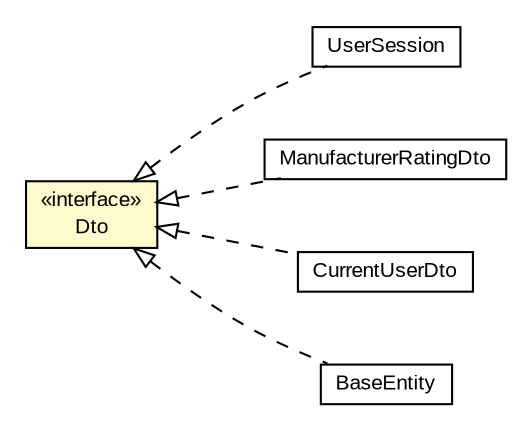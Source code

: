 #!/usr/local/bin/dot
#
# Class diagram 
# Generated by UMLGraph version R5_6-24-gf6e263 (http://www.umlgraph.org/)
#

digraph G {
	edge [fontname="arial",fontsize=10,labelfontname="arial",labelfontsize=10];
	node [fontname="arial",fontsize=10,shape=plaintext];
	nodesep=0.25;
	ranksep=0.5;
	rankdir=LR;
	// com.gwtplatform.carstore.server.dao.domain.UserSession
	c239141 [label=<<table title="com.gwtplatform.carstore.server.dao.domain.UserSession" border="0" cellborder="1" cellspacing="0" cellpadding="2" port="p" href="../../server/dao/domain/UserSession.html">
		<tr><td><table border="0" cellspacing="0" cellpadding="1">
<tr><td align="center" balign="center"> UserSession </td></tr>
		</table></td></tr>
		</table>>, URL="../../server/dao/domain/UserSession.html", fontname="arial", fontcolor="black", fontsize=10.0];
	// com.gwtplatform.carstore.shared.dto.ManufacturerRatingDto
	c239168 [label=<<table title="com.gwtplatform.carstore.shared.dto.ManufacturerRatingDto" border="0" cellborder="1" cellspacing="0" cellpadding="2" port="p" href="./ManufacturerRatingDto.html">
		<tr><td><table border="0" cellspacing="0" cellpadding="1">
<tr><td align="center" balign="center"> ManufacturerRatingDto </td></tr>
		</table></td></tr>
		</table>>, URL="./ManufacturerRatingDto.html", fontname="arial", fontcolor="black", fontsize=10.0];
	// com.gwtplatform.carstore.shared.dto.Dto
	c239170 [label=<<table title="com.gwtplatform.carstore.shared.dto.Dto" border="0" cellborder="1" cellspacing="0" cellpadding="2" port="p" bgcolor="lemonChiffon" href="./Dto.html">
		<tr><td><table border="0" cellspacing="0" cellpadding="1">
<tr><td align="center" balign="center"> &#171;interface&#187; </td></tr>
<tr><td align="center" balign="center"> Dto </td></tr>
		</table></td></tr>
		</table>>, URL="./Dto.html", fontname="arial", fontcolor="black", fontsize=10.0];
	// com.gwtplatform.carstore.shared.dto.CurrentUserDto
	c239171 [label=<<table title="com.gwtplatform.carstore.shared.dto.CurrentUserDto" border="0" cellborder="1" cellspacing="0" cellpadding="2" port="p" href="./CurrentUserDto.html">
		<tr><td><table border="0" cellspacing="0" cellpadding="1">
<tr><td align="center" balign="center"> CurrentUserDto </td></tr>
		</table></td></tr>
		</table>>, URL="./CurrentUserDto.html", fontname="arial", fontcolor="black", fontsize=10.0];
	// com.gwtplatform.carstore.shared.dto.BaseEntity
	c239174 [label=<<table title="com.gwtplatform.carstore.shared.dto.BaseEntity" border="0" cellborder="1" cellspacing="0" cellpadding="2" port="p" href="./BaseEntity.html">
		<tr><td><table border="0" cellspacing="0" cellpadding="1">
<tr><td align="center" balign="center"> BaseEntity </td></tr>
		</table></td></tr>
		</table>>, URL="./BaseEntity.html", fontname="arial", fontcolor="black", fontsize=10.0];
	//com.gwtplatform.carstore.server.dao.domain.UserSession implements com.gwtplatform.carstore.shared.dto.Dto
	c239170:p -> c239141:p [dir=back,arrowtail=empty,style=dashed];
	//com.gwtplatform.carstore.shared.dto.ManufacturerRatingDto implements com.gwtplatform.carstore.shared.dto.Dto
	c239170:p -> c239168:p [dir=back,arrowtail=empty,style=dashed];
	//com.gwtplatform.carstore.shared.dto.CurrentUserDto implements com.gwtplatform.carstore.shared.dto.Dto
	c239170:p -> c239171:p [dir=back,arrowtail=empty,style=dashed];
	//com.gwtplatform.carstore.shared.dto.BaseEntity implements com.gwtplatform.carstore.shared.dto.Dto
	c239170:p -> c239174:p [dir=back,arrowtail=empty,style=dashed];
}

